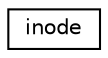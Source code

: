 digraph "Graphical Class Hierarchy"
{
 // LATEX_PDF_SIZE
  edge [fontname="Helvetica",fontsize="10",labelfontname="Helvetica",labelfontsize="10"];
  node [fontname="Helvetica",fontsize="10",shape=record];
  rankdir="LR";
  Node0 [label="inode",height=0.2,width=0.4,color="black", fillcolor="white", style="filled",URL="$structinode.html",tooltip=" "];
}
